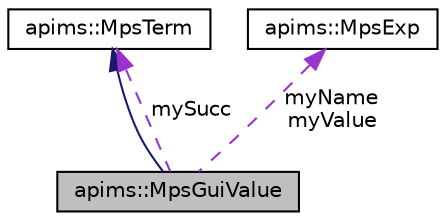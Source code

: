 digraph G
{
  edge [fontname="Helvetica",fontsize="10",labelfontname="Helvetica",labelfontsize="10"];
  node [fontname="Helvetica",fontsize="10",shape=record];
  Node1 [label="apims::MpsGuiValue",height=0.2,width=0.4,color="black", fillcolor="grey75", style="filled" fontcolor="black"];
  Node2 -> Node1 [dir=back,color="midnightblue",fontsize="10",style="solid",fontname="Helvetica"];
  Node2 [label="apims::MpsTerm",height=0.2,width=0.4,color="black", fillcolor="white", style="filled",URL="$classapims_1_1_mps_term.html",tooltip="MpsTerm represents a process in the pi-calculus with multi party session types. This is an abstract s..."];
  Node2 -> Node1 [dir=back,color="darkorchid3",fontsize="10",style="dashed",label="mySucc",fontname="Helvetica"];
  Node3 -> Node1 [dir=back,color="darkorchid3",fontsize="10",style="dashed",label="myName\nmyValue",fontname="Helvetica"];
  Node3 [label="apims::MpsExp",height=0.2,width=0.4,color="black", fillcolor="white", style="filled",URL="$classapims_1_1_mps_exp.html"];
}
